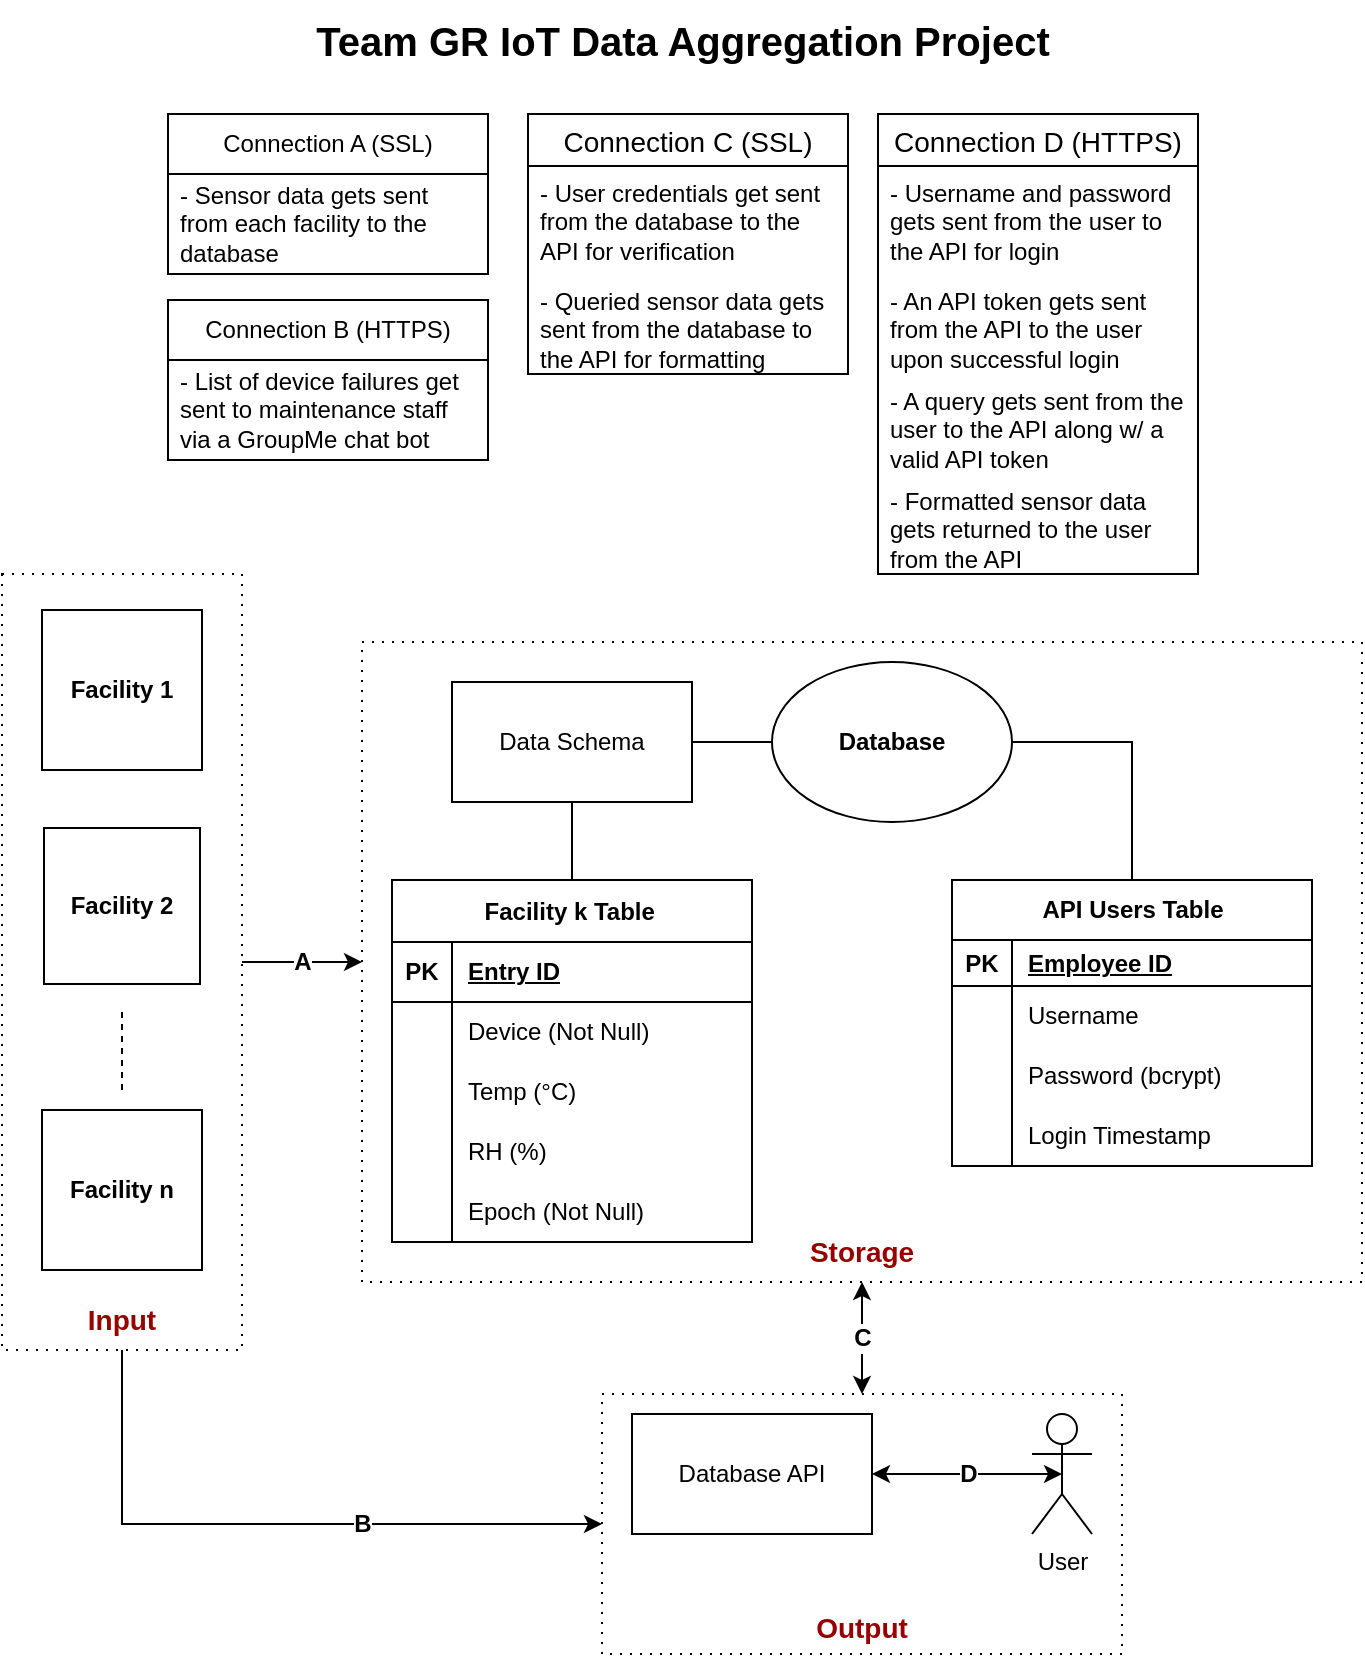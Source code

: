 <mxfile version="24.7.8">
  <diagram name="Page-1" id="MAllqAfLBLea2LckqZOi">
    <mxGraphModel dx="1434" dy="844" grid="1" gridSize="10" guides="1" tooltips="1" connect="1" arrows="1" fold="1" page="1" pageScale="1" pageWidth="850" pageHeight="1100" math="0" shadow="0">
      <root>
        <mxCell id="0" />
        <mxCell id="1" parent="0" />
        <mxCell id="USOqtzKKuF3D1rq9zsue-1" value="&lt;b&gt;Facility 1&lt;/b&gt;" style="whiteSpace=wrap;html=1;aspect=fixed;" parent="1" vertex="1">
          <mxGeometry x="105" y="315" width="80" height="80" as="geometry" />
        </mxCell>
        <mxCell id="USOqtzKKuF3D1rq9zsue-2" value="&lt;b&gt;Facility 2&lt;/b&gt;" style="whiteSpace=wrap;html=1;aspect=fixed;" parent="1" vertex="1">
          <mxGeometry x="106" y="424" width="78" height="78" as="geometry" />
        </mxCell>
        <mxCell id="USOqtzKKuF3D1rq9zsue-3" value="&lt;b&gt;Facility n&lt;/b&gt;" style="whiteSpace=wrap;html=1;aspect=fixed;" parent="1" vertex="1">
          <mxGeometry x="105" y="565" width="80" height="80" as="geometry" />
        </mxCell>
        <mxCell id="USOqtzKKuF3D1rq9zsue-4" value="" style="endArrow=none;dashed=1;html=1;rounded=0;" parent="1" edge="1">
          <mxGeometry width="50" height="50" relative="1" as="geometry">
            <mxPoint x="145" y="555" as="sourcePoint" />
            <mxPoint x="145" y="515" as="targetPoint" />
          </mxGeometry>
        </mxCell>
        <mxCell id="USOqtzKKuF3D1rq9zsue-5" value="&lt;b&gt;Database&lt;/b&gt;" style="ellipse;whiteSpace=wrap;html=1;" parent="1" vertex="1">
          <mxGeometry x="470" y="341" width="120" height="80" as="geometry" />
        </mxCell>
        <mxCell id="USOqtzKKuF3D1rq9zsue-11" value="Database API" style="rounded=0;whiteSpace=wrap;html=1;" parent="1" vertex="1">
          <mxGeometry x="400" y="717" width="120" height="60" as="geometry" />
        </mxCell>
        <mxCell id="USOqtzKKuF3D1rq9zsue-13" value="User" style="shape=umlActor;verticalLabelPosition=bottom;verticalAlign=top;html=1;outlineConnect=0;" parent="1" vertex="1">
          <mxGeometry x="600" y="717" width="30" height="60" as="geometry" />
        </mxCell>
        <mxCell id="whZAiJy7x9WykCE-Jzfa-12" value="Connection A (SSL)" style="swimlane;fontStyle=0;childLayout=stackLayout;horizontal=1;startSize=30;horizontalStack=0;resizeParent=1;resizeParentMax=0;resizeLast=0;collapsible=1;marginBottom=0;whiteSpace=wrap;html=1;" parent="1" vertex="1">
          <mxGeometry x="168" y="67" width="160" height="80" as="geometry" />
        </mxCell>
        <mxCell id="whZAiJy7x9WykCE-Jzfa-13" value="&lt;span style=&quot;background-color: initial;&quot;&gt;- Sensor data gets sent from each facility to the database&amp;nbsp;&lt;/span&gt;" style="text;strokeColor=none;fillColor=none;align=left;verticalAlign=middle;spacingLeft=4;spacingRight=4;overflow=hidden;points=[[0,0.5],[1,0.5]];portConstraint=eastwest;rotatable=0;whiteSpace=wrap;html=1;" parent="whZAiJy7x9WykCE-Jzfa-12" vertex="1">
          <mxGeometry y="30" width="160" height="50" as="geometry" />
        </mxCell>
        <mxCell id="whZAiJy7x9WykCE-Jzfa-17" value="Connection C (SSL)" style="swimlane;fontStyle=0;childLayout=stackLayout;horizontal=1;startSize=26;horizontalStack=0;resizeParent=1;resizeParentMax=0;resizeLast=0;collapsible=1;marginBottom=0;align=center;fontSize=14;" parent="1" vertex="1">
          <mxGeometry x="348" y="67" width="160" height="130" as="geometry" />
        </mxCell>
        <mxCell id="fNKGOpvYaMVU7Y808GAE-1" value="- User credentials get sent from the database to the API for verification" style="text;strokeColor=none;fillColor=none;spacingLeft=4;spacingRight=4;overflow=hidden;rotatable=0;points=[[0,0.5],[1,0.5]];portConstraint=eastwest;fontSize=12;whiteSpace=wrap;html=1;" parent="whZAiJy7x9WykCE-Jzfa-17" vertex="1">
          <mxGeometry y="26" width="160" height="54" as="geometry" />
        </mxCell>
        <mxCell id="whZAiJy7x9WykCE-Jzfa-18" value="- Queried sensor data gets sent from the database to the API for formatting" style="text;strokeColor=none;fillColor=none;spacingLeft=4;spacingRight=4;overflow=hidden;rotatable=0;points=[[0,0.5],[1,0.5]];portConstraint=eastwest;fontSize=12;whiteSpace=wrap;html=1;" parent="whZAiJy7x9WykCE-Jzfa-17" vertex="1">
          <mxGeometry y="80" width="160" height="50" as="geometry" />
        </mxCell>
        <mxCell id="whZAiJy7x9WykCE-Jzfa-25" value="Connection D (HTTPS)" style="swimlane;fontStyle=0;childLayout=stackLayout;horizontal=1;startSize=26;horizontalStack=0;resizeParent=1;resizeParentMax=0;resizeLast=0;collapsible=1;marginBottom=0;align=center;fontSize=14;" parent="1" vertex="1">
          <mxGeometry x="523" y="67" width="160" height="230" as="geometry">
            <mxRectangle x="450" y="182" width="130" height="30" as="alternateBounds" />
          </mxGeometry>
        </mxCell>
        <mxCell id="whZAiJy7x9WykCE-Jzfa-26" value="- Username and password gets sent from the user to the API for login" style="text;strokeColor=none;fillColor=none;spacingLeft=4;spacingRight=4;overflow=hidden;rotatable=0;points=[[0,0.5],[1,0.5]];portConstraint=eastwest;fontSize=12;whiteSpace=wrap;html=1;" parent="whZAiJy7x9WykCE-Jzfa-25" vertex="1">
          <mxGeometry y="26" width="160" height="54" as="geometry" />
        </mxCell>
        <mxCell id="whZAiJy7x9WykCE-Jzfa-27" value="- An API token gets sent from the API to the user upon successful login&lt;span style=&quot;background-color: initial;&quot;&gt;&amp;nbsp;&lt;/span&gt;" style="text;strokeColor=none;fillColor=none;spacingLeft=4;spacingRight=4;overflow=hidden;rotatable=0;points=[[0,0.5],[1,0.5]];portConstraint=eastwest;fontSize=12;whiteSpace=wrap;html=1;" parent="whZAiJy7x9WykCE-Jzfa-25" vertex="1">
          <mxGeometry y="80" width="160" height="50" as="geometry" />
        </mxCell>
        <mxCell id="whZAiJy7x9WykCE-Jzfa-28" value="&lt;div&gt;- A query gets sent from the user to the API along w/ a valid API token&lt;/div&gt;" style="text;strokeColor=none;fillColor=none;spacingLeft=4;spacingRight=4;overflow=hidden;rotatable=0;points=[[0,0.5],[1,0.5]];portConstraint=eastwest;fontSize=12;whiteSpace=wrap;html=1;" parent="whZAiJy7x9WykCE-Jzfa-25" vertex="1">
          <mxGeometry y="130" width="160" height="50" as="geometry" />
        </mxCell>
        <mxCell id="whZAiJy7x9WykCE-Jzfa-33" value="- Formatted sensor data gets returned to the user from the API" style="text;strokeColor=none;fillColor=none;spacingLeft=4;spacingRight=4;overflow=hidden;rotatable=0;points=[[0,0.5],[1,0.5]];portConstraint=eastwest;fontSize=12;whiteSpace=wrap;html=1;" parent="whZAiJy7x9WykCE-Jzfa-25" vertex="1">
          <mxGeometry y="180" width="160" height="50" as="geometry" />
        </mxCell>
        <mxCell id="BFYfaFStXxI81xijr-fr-5" value="" style="rounded=0;whiteSpace=wrap;html=1;fillColor=none;dashed=1;dashPattern=1 4;" parent="1" vertex="1">
          <mxGeometry x="85" y="297" width="120" height="388" as="geometry" />
        </mxCell>
        <mxCell id="BFYfaFStXxI81xijr-fr-6" value="&lt;b&gt;&lt;font style=&quot;font-size: 14px;&quot; color=&quot;#990000&quot;&gt;Input&lt;/font&gt;&lt;/b&gt;" style="text;html=1;align=center;verticalAlign=middle;whiteSpace=wrap;rounded=0;" parent="1" vertex="1">
          <mxGeometry x="115" y="655" width="60" height="30" as="geometry" />
        </mxCell>
        <mxCell id="BFYfaFStXxI81xijr-fr-7" value="" style="rounded=0;whiteSpace=wrap;html=1;fillColor=none;dashed=1;dashPattern=1 4;" parent="1" vertex="1">
          <mxGeometry x="265" y="331" width="500" height="320" as="geometry" />
        </mxCell>
        <mxCell id="BFYfaFStXxI81xijr-fr-8" value="&lt;b&gt;&lt;font color=&quot;#990000&quot; style=&quot;font-size: 14px;&quot;&gt;Storage&lt;/font&gt;&lt;/b&gt;" style="text;html=1;align=center;verticalAlign=middle;whiteSpace=wrap;rounded=0;" parent="1" vertex="1">
          <mxGeometry x="485" y="621" width="60" height="30" as="geometry" />
        </mxCell>
        <mxCell id="BFYfaFStXxI81xijr-fr-9" value="" style="rounded=0;whiteSpace=wrap;html=1;fillColor=none;dashed=1;dashPattern=1 4;" parent="1" vertex="1">
          <mxGeometry x="385" y="707" width="260" height="130" as="geometry" />
        </mxCell>
        <mxCell id="BFYfaFStXxI81xijr-fr-10" value="&lt;b&gt;&lt;font color=&quot;#990000&quot; style=&quot;font-size: 14px;&quot;&gt;Output&lt;/font&gt;&lt;/b&gt;" style="text;html=1;align=center;verticalAlign=middle;whiteSpace=wrap;rounded=0;" parent="1" vertex="1">
          <mxGeometry x="485" y="809" width="60" height="30" as="geometry" />
        </mxCell>
        <mxCell id="BFYfaFStXxI81xijr-fr-11" value="&lt;font style=&quot;font-size: 20px;&quot;&gt;&lt;b&gt;Team GR IoT Data Aggregation Project&lt;/b&gt;&lt;/font&gt;" style="text;html=1;align=center;verticalAlign=middle;resizable=0;points=[];autosize=1;strokeColor=none;fillColor=none;" parent="1" vertex="1">
          <mxGeometry x="230" y="10" width="390" height="40" as="geometry" />
        </mxCell>
        <mxCell id="tuzLL6Tt9vCkhnduXRWb-7" value="D" style="endArrow=classic;startArrow=classic;html=1;rounded=0;exitX=1;exitY=0.5;exitDx=0;exitDy=0;entryX=0.5;entryY=0.5;entryDx=0;entryDy=0;entryPerimeter=0;fontSize=12;fontStyle=1" parent="1" source="USOqtzKKuF3D1rq9zsue-11" target="USOqtzKKuF3D1rq9zsue-13" edge="1">
          <mxGeometry width="50" height="50" relative="1" as="geometry">
            <mxPoint x="565" y="708" as="sourcePoint" />
            <mxPoint x="615" y="658" as="targetPoint" />
          </mxGeometry>
        </mxCell>
        <mxCell id="tuzLL6Tt9vCkhnduXRWb-9" value="Connection B (HTTPS)" style="swimlane;fontStyle=0;childLayout=stackLayout;horizontal=1;startSize=30;horizontalStack=0;resizeParent=1;resizeParentMax=0;resizeLast=0;collapsible=1;marginBottom=0;whiteSpace=wrap;html=1;" parent="1" vertex="1">
          <mxGeometry x="168" y="160" width="160" height="80" as="geometry" />
        </mxCell>
        <mxCell id="tuzLL6Tt9vCkhnduXRWb-10" value="- List of device failures get sent to maintenance staff via a GroupMe chat bot" style="text;strokeColor=none;fillColor=none;align=left;verticalAlign=middle;spacingLeft=4;spacingRight=4;overflow=hidden;points=[[0,0.5],[1,0.5]];portConstraint=eastwest;rotatable=0;whiteSpace=wrap;html=1;" parent="tuzLL6Tt9vCkhnduXRWb-9" vertex="1">
          <mxGeometry y="30" width="160" height="50" as="geometry" />
        </mxCell>
        <mxCell id="FOl9f6oK49mHCceWNr9b-2" value="B" style="endArrow=classic;html=1;rounded=0;exitX=0.5;exitY=1;exitDx=0;exitDy=0;entryX=0;entryY=0.5;entryDx=0;entryDy=0;edgeStyle=orthogonalEdgeStyle;fontStyle=1;fontSize=12;" edge="1" parent="1" source="BFYfaFStXxI81xijr-fr-5" target="BFYfaFStXxI81xijr-fr-9">
          <mxGeometry x="0.266" width="50" height="50" relative="1" as="geometry">
            <mxPoint x="120" y="825" as="sourcePoint" />
            <mxPoint x="170" y="775" as="targetPoint" />
            <mxPoint as="offset" />
          </mxGeometry>
        </mxCell>
        <mxCell id="FOl9f6oK49mHCceWNr9b-5" value="Facility k Table&amp;nbsp;" style="shape=table;startSize=31;container=1;collapsible=1;childLayout=tableLayout;fixedRows=1;rowLines=0;fontStyle=1;align=center;resizeLast=1;html=1;" vertex="1" parent="1">
          <mxGeometry x="280" y="450" width="180" height="181" as="geometry" />
        </mxCell>
        <mxCell id="FOl9f6oK49mHCceWNr9b-6" value="" style="shape=tableRow;horizontal=0;startSize=0;swimlaneHead=0;swimlaneBody=0;fillColor=none;collapsible=0;dropTarget=0;points=[[0,0.5],[1,0.5]];portConstraint=eastwest;top=0;left=0;right=0;bottom=1;" vertex="1" parent="FOl9f6oK49mHCceWNr9b-5">
          <mxGeometry y="31" width="180" height="30" as="geometry" />
        </mxCell>
        <mxCell id="FOl9f6oK49mHCceWNr9b-7" value="PK" style="shape=partialRectangle;connectable=0;fillColor=none;top=0;left=0;bottom=0;right=0;fontStyle=1;overflow=hidden;whiteSpace=wrap;html=1;" vertex="1" parent="FOl9f6oK49mHCceWNr9b-6">
          <mxGeometry width="30" height="30" as="geometry">
            <mxRectangle width="30" height="30" as="alternateBounds" />
          </mxGeometry>
        </mxCell>
        <mxCell id="FOl9f6oK49mHCceWNr9b-8" value="Entry ID" style="shape=partialRectangle;connectable=0;fillColor=none;top=0;left=0;bottom=0;right=0;align=left;spacingLeft=6;fontStyle=5;overflow=hidden;whiteSpace=wrap;html=1;" vertex="1" parent="FOl9f6oK49mHCceWNr9b-6">
          <mxGeometry x="30" width="150" height="30" as="geometry">
            <mxRectangle width="150" height="30" as="alternateBounds" />
          </mxGeometry>
        </mxCell>
        <mxCell id="FOl9f6oK49mHCceWNr9b-9" value="" style="shape=tableRow;horizontal=0;startSize=0;swimlaneHead=0;swimlaneBody=0;fillColor=none;collapsible=0;dropTarget=0;points=[[0,0.5],[1,0.5]];portConstraint=eastwest;top=0;left=0;right=0;bottom=0;" vertex="1" parent="FOl9f6oK49mHCceWNr9b-5">
          <mxGeometry y="61" width="180" height="30" as="geometry" />
        </mxCell>
        <mxCell id="FOl9f6oK49mHCceWNr9b-10" value="" style="shape=partialRectangle;connectable=0;fillColor=none;top=0;left=0;bottom=0;right=0;editable=1;overflow=hidden;whiteSpace=wrap;html=1;" vertex="1" parent="FOl9f6oK49mHCceWNr9b-9">
          <mxGeometry width="30" height="30" as="geometry">
            <mxRectangle width="30" height="30" as="alternateBounds" />
          </mxGeometry>
        </mxCell>
        <mxCell id="FOl9f6oK49mHCceWNr9b-11" value="Device (Not Null)" style="shape=partialRectangle;connectable=0;fillColor=none;top=0;left=0;bottom=0;right=0;align=left;spacingLeft=6;overflow=hidden;whiteSpace=wrap;html=1;" vertex="1" parent="FOl9f6oK49mHCceWNr9b-9">
          <mxGeometry x="30" width="150" height="30" as="geometry">
            <mxRectangle width="150" height="30" as="alternateBounds" />
          </mxGeometry>
        </mxCell>
        <mxCell id="FOl9f6oK49mHCceWNr9b-12" value="" style="shape=tableRow;horizontal=0;startSize=0;swimlaneHead=0;swimlaneBody=0;fillColor=none;collapsible=0;dropTarget=0;points=[[0,0.5],[1,0.5]];portConstraint=eastwest;top=0;left=0;right=0;bottom=0;" vertex="1" parent="FOl9f6oK49mHCceWNr9b-5">
          <mxGeometry y="91" width="180" height="30" as="geometry" />
        </mxCell>
        <mxCell id="FOl9f6oK49mHCceWNr9b-13" value="" style="shape=partialRectangle;connectable=0;fillColor=none;top=0;left=0;bottom=0;right=0;editable=1;overflow=hidden;whiteSpace=wrap;html=1;" vertex="1" parent="FOl9f6oK49mHCceWNr9b-12">
          <mxGeometry width="30" height="30" as="geometry">
            <mxRectangle width="30" height="30" as="alternateBounds" />
          </mxGeometry>
        </mxCell>
        <mxCell id="FOl9f6oK49mHCceWNr9b-14" value="Temp (°C)" style="shape=partialRectangle;connectable=0;fillColor=none;top=0;left=0;bottom=0;right=0;align=left;spacingLeft=6;overflow=hidden;whiteSpace=wrap;html=1;" vertex="1" parent="FOl9f6oK49mHCceWNr9b-12">
          <mxGeometry x="30" width="150" height="30" as="geometry">
            <mxRectangle width="150" height="30" as="alternateBounds" />
          </mxGeometry>
        </mxCell>
        <mxCell id="FOl9f6oK49mHCceWNr9b-15" value="" style="shape=tableRow;horizontal=0;startSize=0;swimlaneHead=0;swimlaneBody=0;fillColor=none;collapsible=0;dropTarget=0;points=[[0,0.5],[1,0.5]];portConstraint=eastwest;top=0;left=0;right=0;bottom=0;" vertex="1" parent="FOl9f6oK49mHCceWNr9b-5">
          <mxGeometry y="121" width="180" height="30" as="geometry" />
        </mxCell>
        <mxCell id="FOl9f6oK49mHCceWNr9b-16" value="" style="shape=partialRectangle;connectable=0;fillColor=none;top=0;left=0;bottom=0;right=0;editable=1;overflow=hidden;whiteSpace=wrap;html=1;" vertex="1" parent="FOl9f6oK49mHCceWNr9b-15">
          <mxGeometry width="30" height="30" as="geometry">
            <mxRectangle width="30" height="30" as="alternateBounds" />
          </mxGeometry>
        </mxCell>
        <mxCell id="FOl9f6oK49mHCceWNr9b-17" value="RH (%)" style="shape=partialRectangle;connectable=0;fillColor=none;top=0;left=0;bottom=0;right=0;align=left;spacingLeft=6;overflow=hidden;whiteSpace=wrap;html=1;" vertex="1" parent="FOl9f6oK49mHCceWNr9b-15">
          <mxGeometry x="30" width="150" height="30" as="geometry">
            <mxRectangle width="150" height="30" as="alternateBounds" />
          </mxGeometry>
        </mxCell>
        <mxCell id="FOl9f6oK49mHCceWNr9b-22" style="shape=tableRow;horizontal=0;startSize=0;swimlaneHead=0;swimlaneBody=0;fillColor=none;collapsible=0;dropTarget=0;points=[[0,0.5],[1,0.5]];portConstraint=eastwest;top=0;left=0;right=0;bottom=0;" vertex="1" parent="FOl9f6oK49mHCceWNr9b-5">
          <mxGeometry y="151" width="180" height="30" as="geometry" />
        </mxCell>
        <mxCell id="FOl9f6oK49mHCceWNr9b-23" style="shape=partialRectangle;connectable=0;fillColor=none;top=0;left=0;bottom=0;right=0;editable=1;overflow=hidden;whiteSpace=wrap;html=1;" vertex="1" parent="FOl9f6oK49mHCceWNr9b-22">
          <mxGeometry width="30" height="30" as="geometry">
            <mxRectangle width="30" height="30" as="alternateBounds" />
          </mxGeometry>
        </mxCell>
        <mxCell id="FOl9f6oK49mHCceWNr9b-24" value="Epoch (Not Null)" style="shape=partialRectangle;connectable=0;fillColor=none;top=0;left=0;bottom=0;right=0;align=left;spacingLeft=6;overflow=hidden;whiteSpace=wrap;html=1;" vertex="1" parent="FOl9f6oK49mHCceWNr9b-22">
          <mxGeometry x="30" width="150" height="30" as="geometry">
            <mxRectangle width="150" height="30" as="alternateBounds" />
          </mxGeometry>
        </mxCell>
        <mxCell id="FOl9f6oK49mHCceWNr9b-18" value="Data Schema" style="rounded=0;whiteSpace=wrap;html=1;" vertex="1" parent="1">
          <mxGeometry x="310" y="351" width="120" height="60" as="geometry" />
        </mxCell>
        <mxCell id="FOl9f6oK49mHCceWNr9b-19" value="" style="endArrow=none;html=1;rounded=0;exitX=1;exitY=0.5;exitDx=0;exitDy=0;entryX=0;entryY=0.5;entryDx=0;entryDy=0;" edge="1" parent="1" source="FOl9f6oK49mHCceWNr9b-18" target="USOqtzKKuF3D1rq9zsue-5">
          <mxGeometry width="50" height="50" relative="1" as="geometry">
            <mxPoint x="550" y="501" as="sourcePoint" />
            <mxPoint x="600" y="451" as="targetPoint" />
          </mxGeometry>
        </mxCell>
        <mxCell id="FOl9f6oK49mHCceWNr9b-20" value="" style="endArrow=none;html=1;rounded=0;entryX=0.5;entryY=1;entryDx=0;entryDy=0;exitX=0.5;exitY=0;exitDx=0;exitDy=0;" edge="1" parent="1" source="FOl9f6oK49mHCceWNr9b-5" target="FOl9f6oK49mHCceWNr9b-18">
          <mxGeometry width="50" height="50" relative="1" as="geometry">
            <mxPoint x="430" y="561" as="sourcePoint" />
            <mxPoint x="480" y="511" as="targetPoint" />
          </mxGeometry>
        </mxCell>
        <mxCell id="FOl9f6oK49mHCceWNr9b-25" value="" style="endArrow=none;html=1;rounded=0;exitX=1;exitY=0.5;exitDx=0;exitDy=0;entryX=0.5;entryY=0;entryDx=0;entryDy=0;edgeStyle=orthogonalEdgeStyle;" edge="1" parent="1" source="USOqtzKKuF3D1rq9zsue-5" target="FOl9f6oK49mHCceWNr9b-30">
          <mxGeometry width="50" height="50" relative="1" as="geometry">
            <mxPoint x="610" y="523" as="sourcePoint" />
            <mxPoint x="633" y="450" as="targetPoint" />
          </mxGeometry>
        </mxCell>
        <mxCell id="FOl9f6oK49mHCceWNr9b-30" value="API Users Table" style="shape=table;startSize=30;container=1;collapsible=1;childLayout=tableLayout;fixedRows=1;rowLines=0;fontStyle=1;align=center;resizeLast=1;html=1;" vertex="1" parent="1">
          <mxGeometry x="560" y="450" width="180" height="143" as="geometry" />
        </mxCell>
        <mxCell id="FOl9f6oK49mHCceWNr9b-31" value="" style="shape=tableRow;horizontal=0;startSize=0;swimlaneHead=0;swimlaneBody=0;fillColor=none;collapsible=0;dropTarget=0;points=[[0,0.5],[1,0.5]];portConstraint=eastwest;top=0;left=0;right=0;bottom=1;" vertex="1" parent="FOl9f6oK49mHCceWNr9b-30">
          <mxGeometry y="30" width="180" height="23" as="geometry" />
        </mxCell>
        <mxCell id="FOl9f6oK49mHCceWNr9b-32" value="PK" style="shape=partialRectangle;connectable=0;fillColor=none;top=0;left=0;bottom=0;right=0;fontStyle=1;overflow=hidden;whiteSpace=wrap;html=1;" vertex="1" parent="FOl9f6oK49mHCceWNr9b-31">
          <mxGeometry width="30" height="23" as="geometry">
            <mxRectangle width="30" height="23" as="alternateBounds" />
          </mxGeometry>
        </mxCell>
        <mxCell id="FOl9f6oK49mHCceWNr9b-33" value="Employee ID" style="shape=partialRectangle;connectable=0;fillColor=none;top=0;left=0;bottom=0;right=0;align=left;spacingLeft=6;fontStyle=5;overflow=hidden;whiteSpace=wrap;html=1;" vertex="1" parent="FOl9f6oK49mHCceWNr9b-31">
          <mxGeometry x="30" width="150" height="23" as="geometry">
            <mxRectangle width="150" height="23" as="alternateBounds" />
          </mxGeometry>
        </mxCell>
        <mxCell id="FOl9f6oK49mHCceWNr9b-34" value="" style="shape=tableRow;horizontal=0;startSize=0;swimlaneHead=0;swimlaneBody=0;fillColor=none;collapsible=0;dropTarget=0;points=[[0,0.5],[1,0.5]];portConstraint=eastwest;top=0;left=0;right=0;bottom=0;" vertex="1" parent="FOl9f6oK49mHCceWNr9b-30">
          <mxGeometry y="53" width="180" height="30" as="geometry" />
        </mxCell>
        <mxCell id="FOl9f6oK49mHCceWNr9b-35" value="" style="shape=partialRectangle;connectable=0;fillColor=none;top=0;left=0;bottom=0;right=0;editable=1;overflow=hidden;whiteSpace=wrap;html=1;" vertex="1" parent="FOl9f6oK49mHCceWNr9b-34">
          <mxGeometry width="30" height="30" as="geometry">
            <mxRectangle width="30" height="30" as="alternateBounds" />
          </mxGeometry>
        </mxCell>
        <mxCell id="FOl9f6oK49mHCceWNr9b-36" value="Username" style="shape=partialRectangle;connectable=0;fillColor=none;top=0;left=0;bottom=0;right=0;align=left;spacingLeft=6;overflow=hidden;whiteSpace=wrap;html=1;" vertex="1" parent="FOl9f6oK49mHCceWNr9b-34">
          <mxGeometry x="30" width="150" height="30" as="geometry">
            <mxRectangle width="150" height="30" as="alternateBounds" />
          </mxGeometry>
        </mxCell>
        <mxCell id="FOl9f6oK49mHCceWNr9b-37" value="" style="shape=tableRow;horizontal=0;startSize=0;swimlaneHead=0;swimlaneBody=0;fillColor=none;collapsible=0;dropTarget=0;points=[[0,0.5],[1,0.5]];portConstraint=eastwest;top=0;left=0;right=0;bottom=0;" vertex="1" parent="FOl9f6oK49mHCceWNr9b-30">
          <mxGeometry y="83" width="180" height="30" as="geometry" />
        </mxCell>
        <mxCell id="FOl9f6oK49mHCceWNr9b-38" value="" style="shape=partialRectangle;connectable=0;fillColor=none;top=0;left=0;bottom=0;right=0;editable=1;overflow=hidden;whiteSpace=wrap;html=1;" vertex="1" parent="FOl9f6oK49mHCceWNr9b-37">
          <mxGeometry width="30" height="30" as="geometry">
            <mxRectangle width="30" height="30" as="alternateBounds" />
          </mxGeometry>
        </mxCell>
        <mxCell id="FOl9f6oK49mHCceWNr9b-39" value="Password (bcrypt)" style="shape=partialRectangle;connectable=0;fillColor=none;top=0;left=0;bottom=0;right=0;align=left;spacingLeft=6;overflow=hidden;whiteSpace=wrap;html=1;" vertex="1" parent="FOl9f6oK49mHCceWNr9b-37">
          <mxGeometry x="30" width="150" height="30" as="geometry">
            <mxRectangle width="150" height="30" as="alternateBounds" />
          </mxGeometry>
        </mxCell>
        <mxCell id="FOl9f6oK49mHCceWNr9b-40" value="" style="shape=tableRow;horizontal=0;startSize=0;swimlaneHead=0;swimlaneBody=0;fillColor=none;collapsible=0;dropTarget=0;points=[[0,0.5],[1,0.5]];portConstraint=eastwest;top=0;left=0;right=0;bottom=0;" vertex="1" parent="FOl9f6oK49mHCceWNr9b-30">
          <mxGeometry y="113" width="180" height="30" as="geometry" />
        </mxCell>
        <mxCell id="FOl9f6oK49mHCceWNr9b-41" value="" style="shape=partialRectangle;connectable=0;fillColor=none;top=0;left=0;bottom=0;right=0;editable=1;overflow=hidden;whiteSpace=wrap;html=1;" vertex="1" parent="FOl9f6oK49mHCceWNr9b-40">
          <mxGeometry width="30" height="30" as="geometry">
            <mxRectangle width="30" height="30" as="alternateBounds" />
          </mxGeometry>
        </mxCell>
        <mxCell id="FOl9f6oK49mHCceWNr9b-42" value="Login Timestamp" style="shape=partialRectangle;connectable=0;fillColor=none;top=0;left=0;bottom=0;right=0;align=left;spacingLeft=6;overflow=hidden;whiteSpace=wrap;html=1;" vertex="1" parent="FOl9f6oK49mHCceWNr9b-40">
          <mxGeometry x="30" width="150" height="30" as="geometry">
            <mxRectangle width="150" height="30" as="alternateBounds" />
          </mxGeometry>
        </mxCell>
        <mxCell id="FOl9f6oK49mHCceWNr9b-45" value="A" style="endArrow=classic;html=1;rounded=0;exitX=1;exitY=0.5;exitDx=0;exitDy=0;entryX=0;entryY=0.5;entryDx=0;entryDy=0;fontSize=12;fontStyle=1" edge="1" parent="1" source="BFYfaFStXxI81xijr-fr-5" target="BFYfaFStXxI81xijr-fr-7">
          <mxGeometry width="50" height="50" relative="1" as="geometry">
            <mxPoint x="275" y="697" as="sourcePoint" />
            <mxPoint x="325" y="647" as="targetPoint" />
          </mxGeometry>
        </mxCell>
        <mxCell id="FOl9f6oK49mHCceWNr9b-46" value="C" style="endArrow=classic;startArrow=classic;html=1;rounded=0;exitX=0.5;exitY=1;exitDx=0;exitDy=0;fontSize=12;fontStyle=1" edge="1" parent="1" source="BFYfaFStXxI81xijr-fr-7" target="BFYfaFStXxI81xijr-fr-9">
          <mxGeometry width="50" height="50" relative="1" as="geometry">
            <mxPoint x="225" y="887" as="sourcePoint" />
            <mxPoint x="275" y="837" as="targetPoint" />
          </mxGeometry>
        </mxCell>
      </root>
    </mxGraphModel>
  </diagram>
</mxfile>
